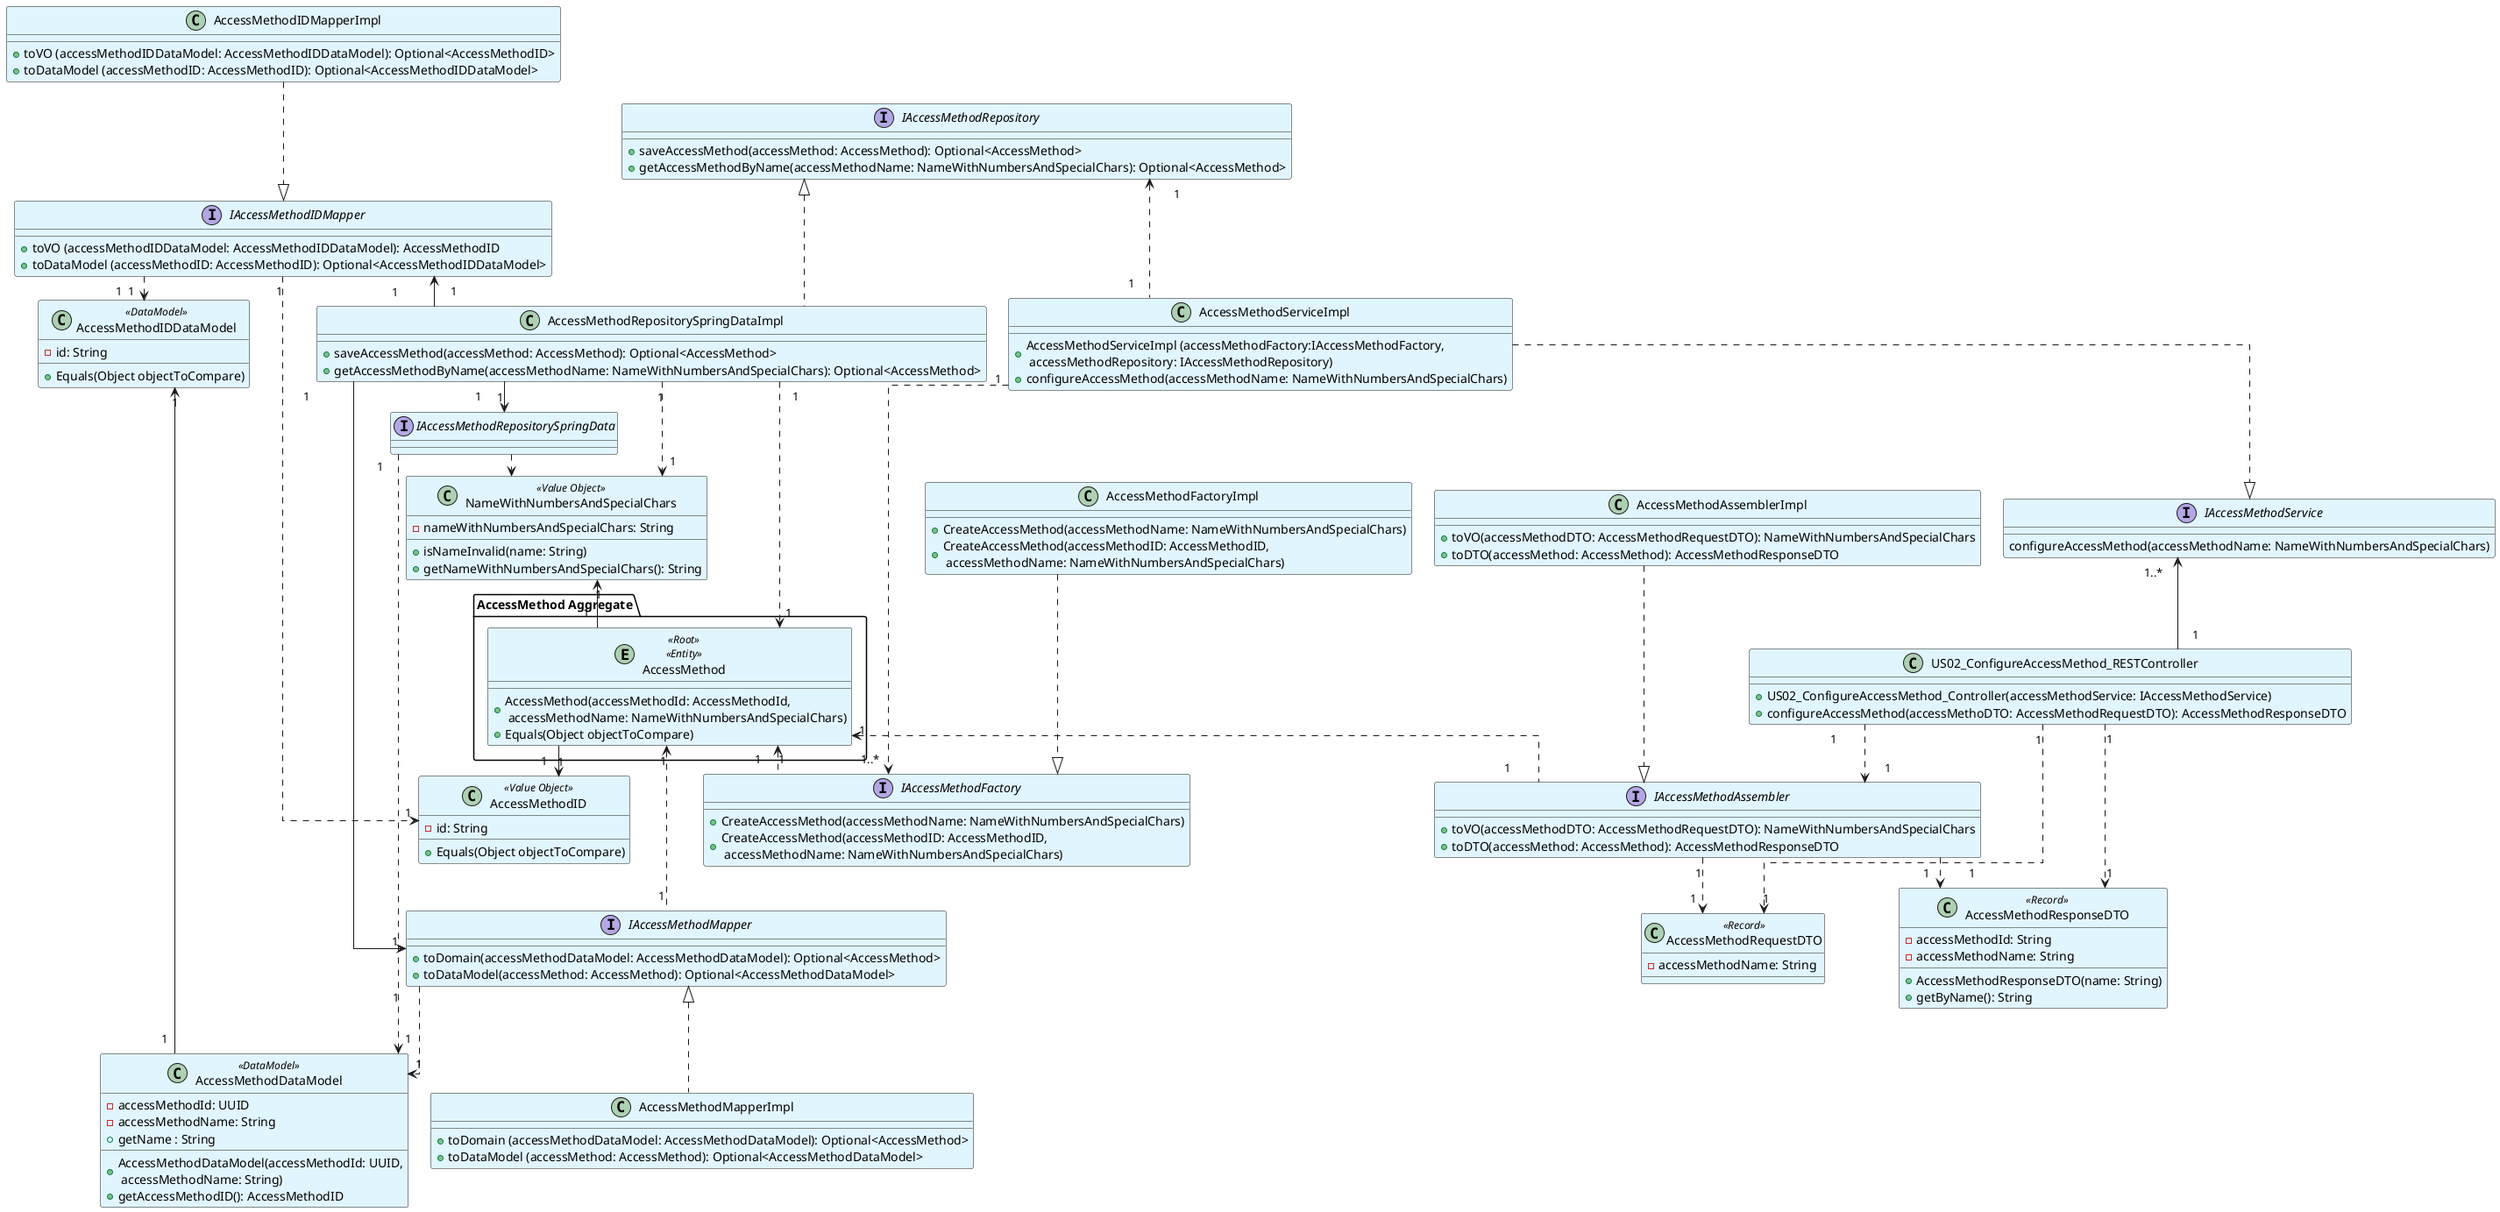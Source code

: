 @startuml
skinparam ranksep 25
skinparam nodesep 25
skinparam classBackgroundColor #E1F5FE
skinparam linetype ortho


'===== CONTROLLER =======
class US02_ConfigureAccessMethod_RESTController {
    +US02_ConfigureAccessMethod_Controller(accessMethodService: IAccessMethodService)
    +configureAccessMethod(accessMethoDTO: AccessMethodRequestDTO): AccessMethodResponseDTO
}

'===AGGREGATE===

package "AccessMethod Aggregate" {
    entity AccessMethod <<Root>> <<Entity>> {
    + AccessMethod(accessMethodId: AccessMethodId,\n accessMethodName: NameWithNumbersAndSpecialChars)
    + Equals(Object objectToCompare)
    }
}

'===VALUE OBJECTS===
class NameWithNumbersAndSpecialChars <<Value Object>> {
    - nameWithNumbersAndSpecialChars: String
    + isNameInvalid(name: String)
    + getNameWithNumbersAndSpecialChars(): String
}

class  AccessMethodID <<Value Object>>{
    - id: String
    + Equals(Object objectToCompare)
}

'===DATAMODEL===

class AccessMethodDataModel <<DataModel>> {
    - accessMethodId: UUID
    - accessMethodName: String
    + AccessMethodDataModel(accessMethodId: UUID,\n accessMethodName: String)
    + getAccessMethodID(): AccessMethodID
    + getName : String
}

class AccessMethodIDDataModel <<DataModel>> {
    - id: String
    + Equals(Object objectToCompare)
}

'===MAPPERS===

interface IAccessMethodMapper{
    + toDomain(accessMethodDataModel: AccessMethodDataModel): Optional<AccessMethod>
    + toDataModel(accessMethod: AccessMethod): Optional<AccessMethodDataModel>
}

interface IAccessMethodIDMapper{
    + toVO (accessMethodIDDataModel: AccessMethodIDDataModel): AccessMethodID
    + toDataModel (accessMethodID: AccessMethodID): Optional<AccessMethodIDDataModel>
}

class AccessMethodIDMapperImpl {
    + toVO (accessMethodIDDataModel: AccessMethodIDDataModel): Optional<AccessMethodID>
    + toDataModel (accessMethodID: AccessMethodID): Optional<AccessMethodIDDataModel>
}

class AccessMethodMapperImpl {
    + toDomain (accessMethodDataModel: AccessMethodDataModel): Optional<AccessMethod>
    + toDataModel (accessMethod: AccessMethod): Optional<AccessMethodDataModel>
}

'===REPOSITORY===

interface IAccessMethodRepositorySpringData{
}

interface IAccessMethodRepository {
    +saveAccessMethod(accessMethod: AccessMethod): Optional<AccessMethod>
    +getAccessMethodByName(accessMethodName: NameWithNumbersAndSpecialChars): Optional<AccessMethod>
}

class AccessMethodRepositorySpringDataImpl {
    + saveAccessMethod(accessMethod: AccessMethod): Optional<AccessMethod>
    + getAccessMethodByName(accessMethodName: NameWithNumbersAndSpecialChars): Optional<AccessMethod>
    }

'===DTO===
class AccessMethodRequestDTO <<Record>>{
    - accessMethodName: String
}
class AccessMethodResponseDTO <<Record>>{
    - accessMethodId: String
    - accessMethodName: String
    + AccessMethodResponseDTO(name: String)
    + getByName(): String
}

' ======= FACTORY =======
interface IAccessMethodFactory {
    +CreateAccessMethod(accessMethodName: NameWithNumbersAndSpecialChars)
    +CreateAccessMethod(accessMethodID: AccessMethodID,\n accessMethodName: NameWithNumbersAndSpecialChars)
}

class AccessMethodFactoryImpl {
     +CreateAccessMethod(accessMethodName: NameWithNumbersAndSpecialChars)
     +CreateAccessMethod(accessMethodID: AccessMethodID,\n accessMethodName: NameWithNumbersAndSpecialChars)
}


'===== SERVICE =======
interface IAccessMethodService {
  configureAccessMethod(accessMethodName: NameWithNumbersAndSpecialChars)
}

class AccessMethodServiceImpl {
    +AccessMethodServiceImpl (accessMethodFactory:IAccessMethodFactory,\n accessMethodRepository: IAccessMethodRepository)
    + configureAccessMethod(accessMethodName: NameWithNumbersAndSpecialChars)
}

'===ASSEMBLER===

interface IAccessMethodAssembler {
    + toVO(accessMethodDTO: AccessMethodRequestDTO): NameWithNumbersAndSpecialChars
    + toDTO(accessMethod: AccessMethod): AccessMethodResponseDTO
}
class AccessMethodAssemblerImpl {
    + toVO(accessMethodDTO: AccessMethodRequestDTO): NameWithNumbersAndSpecialChars
    + toDTO(accessMethod: AccessMethod): AccessMethodResponseDTO
}

'===NAVIGABILITY===

US02_ConfigureAccessMethod_RESTController "1"-u->"1..*" IAccessMethodService
US02_ConfigureAccessMethod_RESTController "1"..> "1" AccessMethodRequestDTO
US02_ConfigureAccessMethod_RESTController "1"..> "1" AccessMethodResponseDTO
US02_ConfigureAccessMethod_RESTController "1"..> "1" IAccessMethodAssembler

AccessMethodServiceImpl " "...|>" " IAccessMethodService
AccessMethodServiceImpl "1".u..>"1" IAccessMethodRepository
AccessMethodServiceImpl "1"...>"1..*" IAccessMethodFactory

AccessMethod "1" -u-> " 1" NameWithNumbersAndSpecialChars
AccessMethod "1" --> " 1" AccessMethodID
IAccessMethodAssembler "1" .u.> "1" AccessMethod

AccessMethodRepositorySpringDataImpl "1" ..> "1" AccessMethod
AccessMethodRepositorySpringDataImpl "1" ..> "1" NameWithNumbersAndSpecialChars
AccessMethodRepositorySpringDataImpl "1" --> "1" IAccessMethodMapper
AccessMethodRepositorySpringDataImpl "1"-u-> "1"IAccessMethodIDMapper
AccessMethodRepositorySpringDataImpl "1"--> "1"IAccessMethodRepositorySpringData
AccessMethodRepositorySpringDataImpl " ".u..|>" " IAccessMethodRepository
IAccessMethodRepositorySpringData ..>NameWithNumbersAndSpecialChars
IAccessMethodRepositorySpringData "1" ..> "1" AccessMethodDataModel

AccessMethodMapperImpl " "..u.|>" " IAccessMethodMapper
IAccessMethodFactory "1" .u.> "1" AccessMethod
AccessMethodFactoryImpl " "...|>" " IAccessMethodFactory
IAccessMethodMapper "1"..u.>"1" AccessMethod
IAccessMethodMapper "1"...>"1" AccessMethodDataModel
AccessMethodID "1" <.u. "1" IAccessMethodIDMapper
AccessMethodIDMapperImpl " " ...|> " " IAccessMethodIDMapper
AccessMethodAssemblerImpl " "...|>" " IAccessMethodAssembler
IAccessMethodAssembler "1" ..> "1" AccessMethodRequestDTO
IAccessMethodAssembler "1" ..> "1" AccessMethodResponseDTO
AccessMethodDataModel "1" -u-> "1" AccessMethodIDDataModel
IAccessMethodIDMapper "1" ..> "1" AccessMethodIDDataModel
@enduml